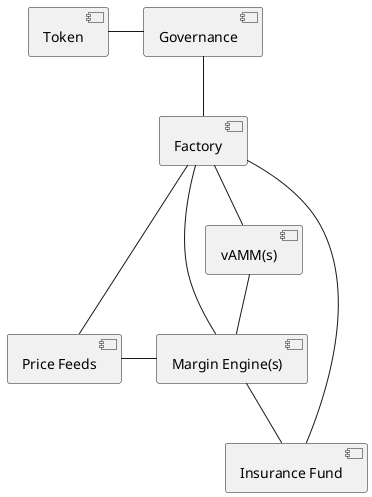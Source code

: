 @startuml
component TO as "Token"
component GO as "Governance"
component FA as "Factory"
component PF as "Price Feeds"
component VA as "vAMM(s)"
component ME as "Margin Engine(s)"
component IN as "Insurance Fund"

TO -right- GO
GO -down- FA
FA -down- VA
FA -down- PF
FA -down- ME
PF -right- ME
FA -down- IN
VA -- ME
ME -- IN

@enduml